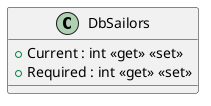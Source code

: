 @startuml
class DbSailors {
    + Current : int <<get>> <<set>>
    + Required : int <<get>> <<set>>
}
@enduml
